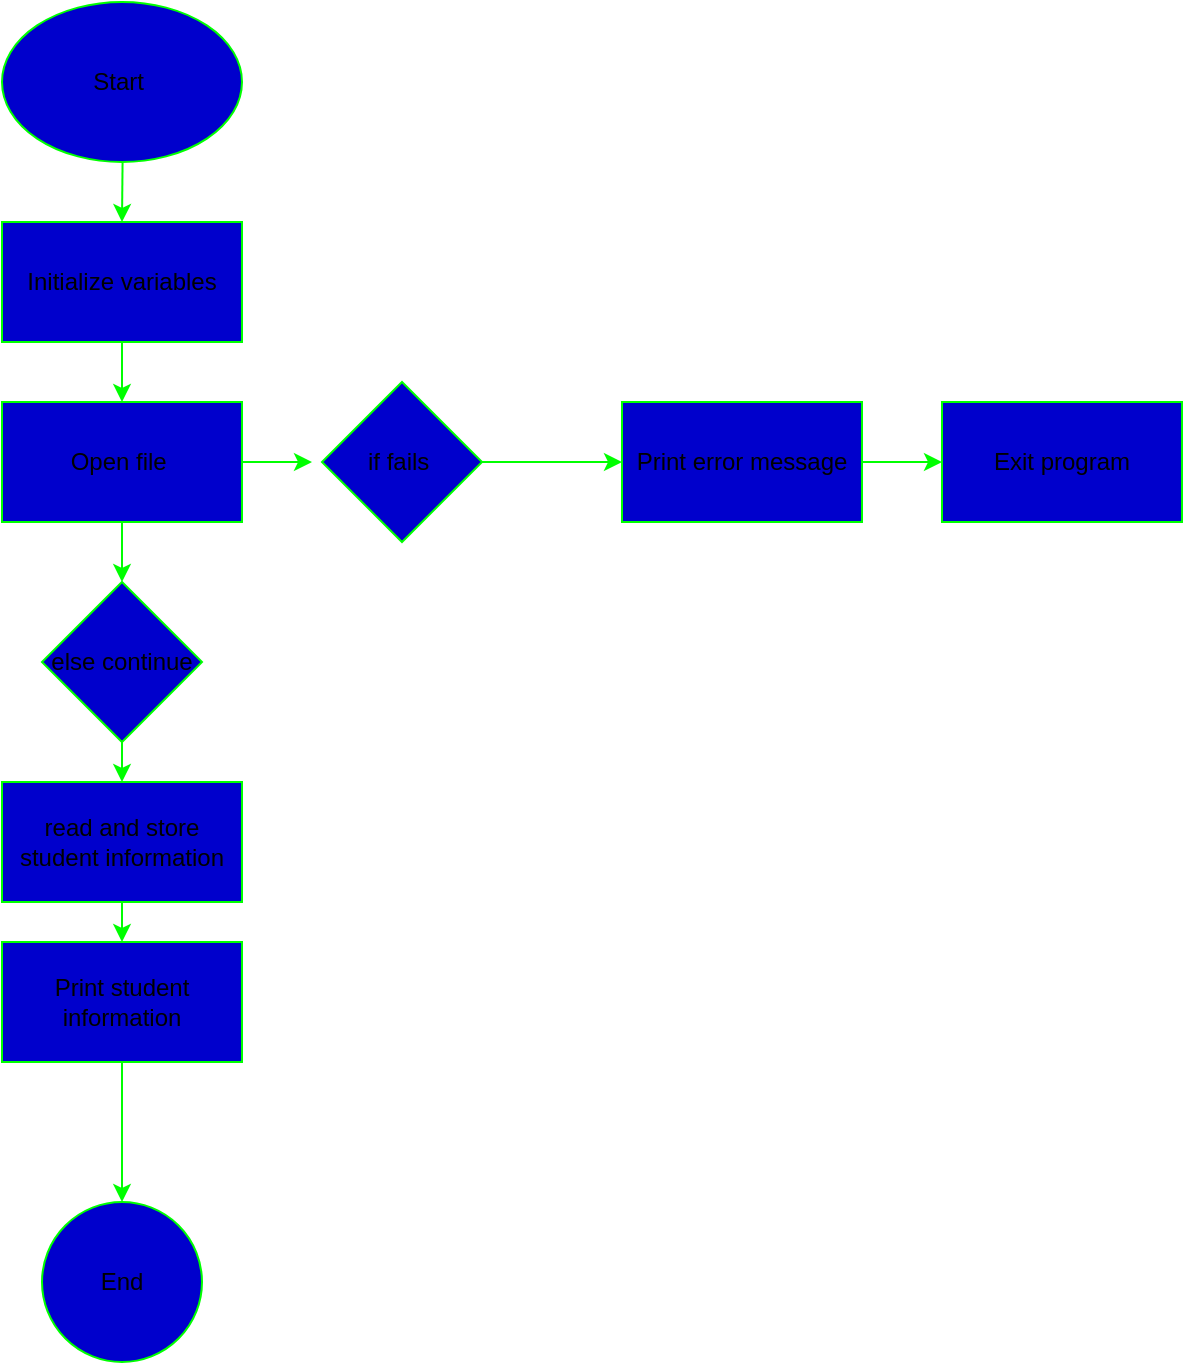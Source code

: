 <mxfile>
    <diagram id="M8iztIsKg5b3QKValsfE" name="Page-1">
        <mxGraphModel dx="1493" dy="1078" grid="1" gridSize="10" guides="1" tooltips="1" connect="1" arrows="1" fold="1" page="1" pageScale="1" pageWidth="850" pageHeight="1100" math="0" shadow="0">
            <root>
                <mxCell id="0"/>
                <mxCell id="1" parent="0"/>
                <mxCell id="4" value="" style="edgeStyle=none;html=1;fillColor=#0000CC;strokeColor=#00FF00;" edge="1" parent="1" source="2" target="3">
                    <mxGeometry relative="1" as="geometry"/>
                </mxCell>
                <mxCell id="2" value="Start&amp;nbsp;" style="ellipse;whiteSpace=wrap;html=1;fillColor=#0000CC;strokeColor=#00FF00;" vertex="1" parent="1">
                    <mxGeometry x="210" y="10" width="120" height="80" as="geometry"/>
                </mxCell>
                <mxCell id="6" style="edgeStyle=none;html=1;exitX=0.5;exitY=1;exitDx=0;exitDy=0;entryX=0.5;entryY=0;entryDx=0;entryDy=0;fillColor=#0000CC;strokeColor=#00FF00;" edge="1" parent="1" source="3" target="5">
                    <mxGeometry relative="1" as="geometry"/>
                </mxCell>
                <mxCell id="3" value="Initialize variables" style="whiteSpace=wrap;html=1;fillColor=#0000CC;strokeColor=#00FF00;" vertex="1" parent="1">
                    <mxGeometry x="210" y="120" width="120" height="60" as="geometry"/>
                </mxCell>
                <mxCell id="8" value="" style="edgeStyle=none;html=1;fillColor=#0000CC;strokeColor=#00FF00;" edge="1" parent="1" source="5">
                    <mxGeometry relative="1" as="geometry">
                        <mxPoint x="365" y="240" as="targetPoint"/>
                    </mxGeometry>
                </mxCell>
                <mxCell id="14" value="" style="edgeStyle=none;html=1;fillColor=#0000CC;strokeColor=#00FF00;" edge="1" parent="1" source="5">
                    <mxGeometry relative="1" as="geometry">
                        <mxPoint x="270" y="300" as="targetPoint"/>
                    </mxGeometry>
                </mxCell>
                <mxCell id="5" value="Open file&amp;nbsp;" style="whiteSpace=wrap;html=1;fillColor=#0000CC;strokeColor=#00FF00;" vertex="1" parent="1">
                    <mxGeometry x="210" y="210" width="120" height="60" as="geometry"/>
                </mxCell>
                <mxCell id="10" value="" style="edgeStyle=none;html=1;exitX=1;exitY=0.5;exitDx=0;exitDy=0;fillColor=#0000CC;strokeColor=#00FF00;" edge="1" parent="1" source="15" target="9">
                    <mxGeometry relative="1" as="geometry">
                        <mxPoint x="485" y="240" as="sourcePoint"/>
                    </mxGeometry>
                </mxCell>
                <mxCell id="12" value="" style="edgeStyle=none;html=1;fillColor=#0000CC;strokeColor=#00FF00;" edge="1" parent="1" source="9" target="11">
                    <mxGeometry relative="1" as="geometry"/>
                </mxCell>
                <mxCell id="9" value="Print error message" style="whiteSpace=wrap;html=1;fillColor=#0000CC;strokeColor=#00FF00;" vertex="1" parent="1">
                    <mxGeometry x="520" y="210" width="120" height="60" as="geometry"/>
                </mxCell>
                <mxCell id="11" value="Exit program" style="whiteSpace=wrap;html=1;fillColor=#0000CC;strokeColor=#00FF00;" vertex="1" parent="1">
                    <mxGeometry x="680" y="210" width="120" height="60" as="geometry"/>
                </mxCell>
                <mxCell id="15" value="if fails&amp;nbsp;" style="rhombus;whiteSpace=wrap;html=1;fillColor=#0000CC;strokeColor=#00FF00;" vertex="1" parent="1">
                    <mxGeometry x="370" y="200" width="80" height="80" as="geometry"/>
                </mxCell>
                <mxCell id="18" value="" style="edgeStyle=none;html=1;fillColor=#0000CC;strokeColor=#00FF00;" edge="1" parent="1" source="16" target="17">
                    <mxGeometry relative="1" as="geometry"/>
                </mxCell>
                <mxCell id="16" value="else continue" style="rhombus;whiteSpace=wrap;html=1;fillColor=#0000CC;strokeColor=#00FF00;" vertex="1" parent="1">
                    <mxGeometry x="230" y="300" width="80" height="80" as="geometry"/>
                </mxCell>
                <mxCell id="20" value="" style="edgeStyle=none;html=1;fillColor=#0000CC;strokeColor=#00FF00;" edge="1" parent="1" source="17" target="19">
                    <mxGeometry relative="1" as="geometry"/>
                </mxCell>
                <mxCell id="17" value="read and store student information" style="whiteSpace=wrap;html=1;fillColor=#0000CC;strokeColor=#00FF00;" vertex="1" parent="1">
                    <mxGeometry x="210" y="400" width="120" height="60" as="geometry"/>
                </mxCell>
                <mxCell id="22" value="" style="edgeStyle=none;html=1;fillColor=#0000CC;strokeColor=#00FF00;" edge="1" parent="1" source="19" target="21">
                    <mxGeometry relative="1" as="geometry"/>
                </mxCell>
                <mxCell id="19" value="Print student information" style="whiteSpace=wrap;html=1;fillColor=#0000CC;strokeColor=#00FF00;" vertex="1" parent="1">
                    <mxGeometry x="210" y="480" width="120" height="60" as="geometry"/>
                </mxCell>
                <mxCell id="21" value="End" style="ellipse;whiteSpace=wrap;html=1;fillColor=#0000CC;strokeColor=#00FF00;" vertex="1" parent="1">
                    <mxGeometry x="230" y="610" width="80" height="80" as="geometry"/>
                </mxCell>
            </root>
        </mxGraphModel>
    </diagram>
</mxfile>